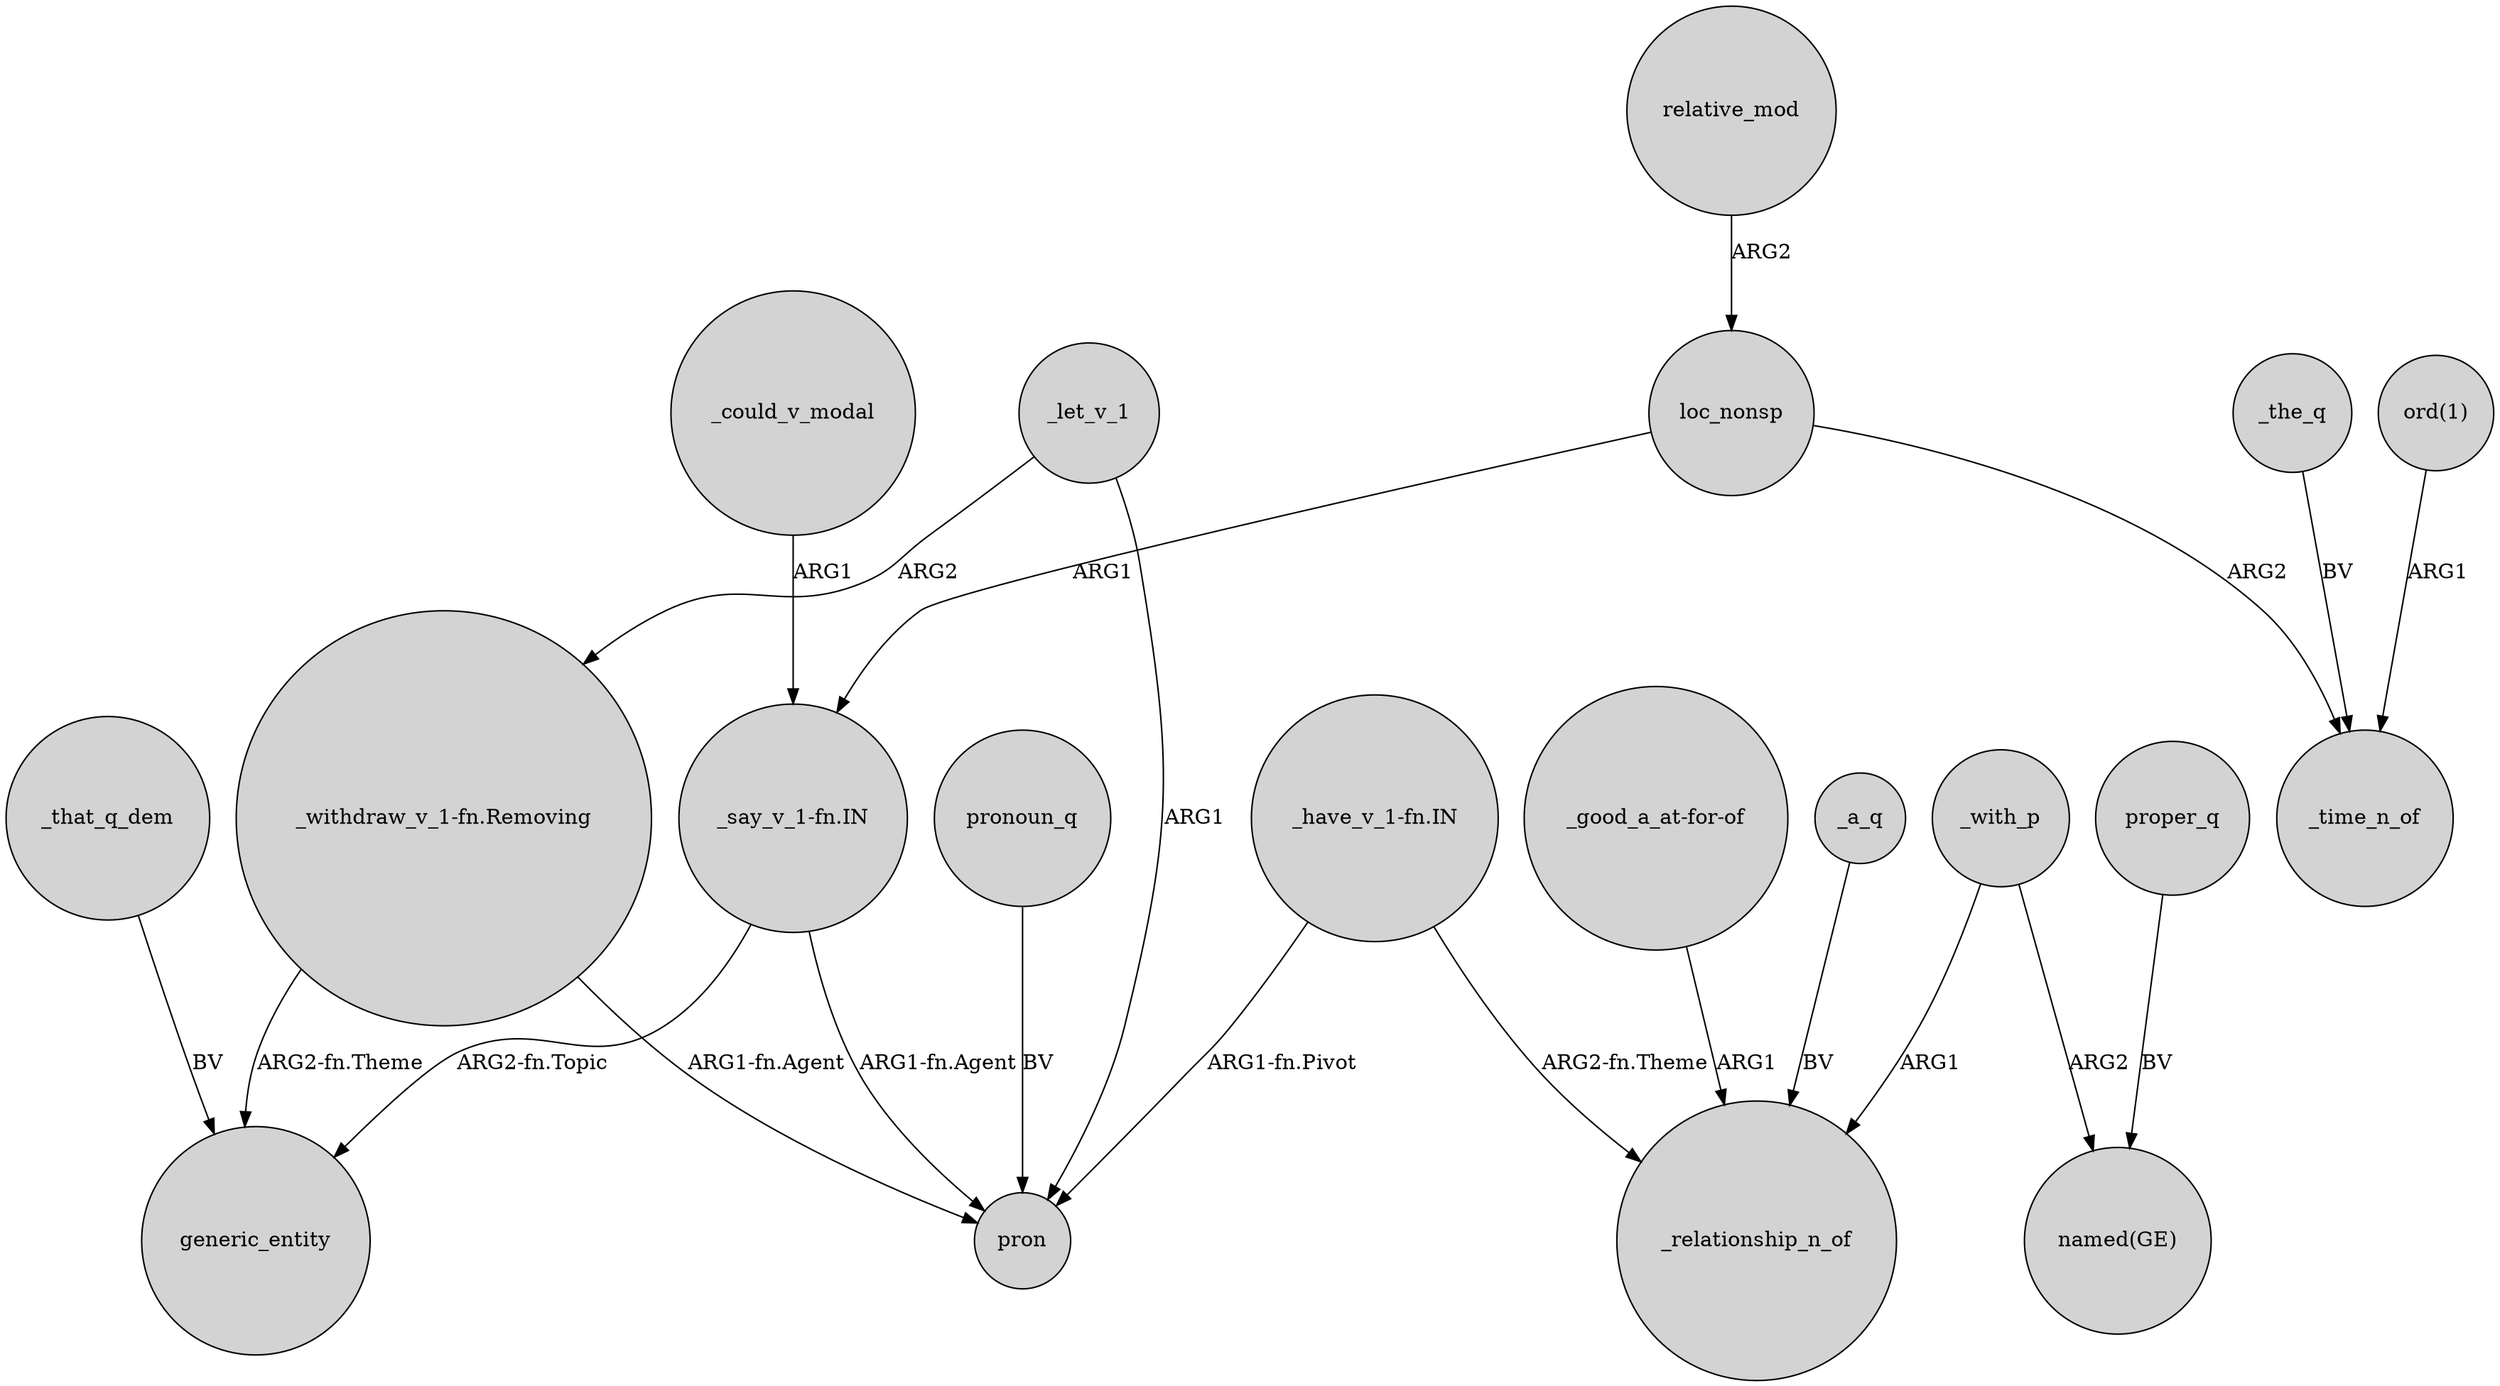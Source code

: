 digraph {
	node [shape=circle style=filled]
	_could_v_modal -> "_say_v_1-fn.IN" [label=ARG1]
	_that_q_dem -> generic_entity [label=BV]
	proper_q -> "named(GE)" [label=BV]
	"_say_v_1-fn.IN" -> generic_entity [label="ARG2-fn.Topic"]
	loc_nonsp -> "_say_v_1-fn.IN" [label=ARG1]
	"_say_v_1-fn.IN" -> pron [label="ARG1-fn.Agent"]
	loc_nonsp -> _time_n_of [label=ARG2]
	_with_p -> "named(GE)" [label=ARG2]
	"_withdraw_v_1-fn.Removing" -> generic_entity [label="ARG2-fn.Theme"]
	"_have_v_1-fn.IN" -> pron [label="ARG1-fn.Pivot"]
	"_have_v_1-fn.IN" -> _relationship_n_of [label="ARG2-fn.Theme"]
	"_withdraw_v_1-fn.Removing" -> pron [label="ARG1-fn.Agent"]
	_a_q -> _relationship_n_of [label=BV]
	pronoun_q -> pron [label=BV]
	_the_q -> _time_n_of [label=BV]
	_with_p -> _relationship_n_of [label=ARG1]
	"_good_a_at-for-of" -> _relationship_n_of [label=ARG1]
	_let_v_1 -> "_withdraw_v_1-fn.Removing" [label=ARG2]
	_let_v_1 -> pron [label=ARG1]
	relative_mod -> loc_nonsp [label=ARG2]
	"ord(1)" -> _time_n_of [label=ARG1]
}
